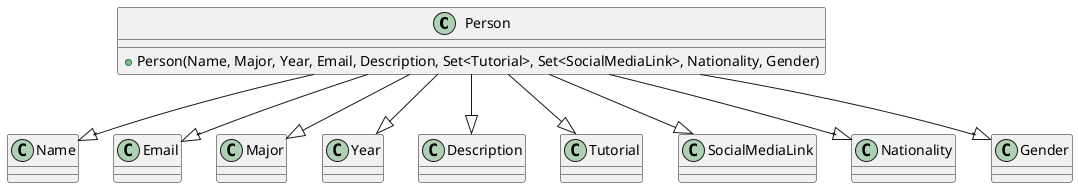 @startuml

class Person {
    +Person(Name, Major, Year, Email, Description, Set<Tutorial>, Set<SocialMediaLink>, Nationality, Gender)
}

class Name
class Email
class Major
class Year
class Description
class Tutorial
class SocialMediaLink
class Nationality
class Gender

Person --|> Name
Person --|> Email
Person --|> Major
Person --|> Year
Person --|> Description
Person --|> Tutorial
Person --|> SocialMediaLink
Person --|> Nationality
Person --|> Gender

@enduml
